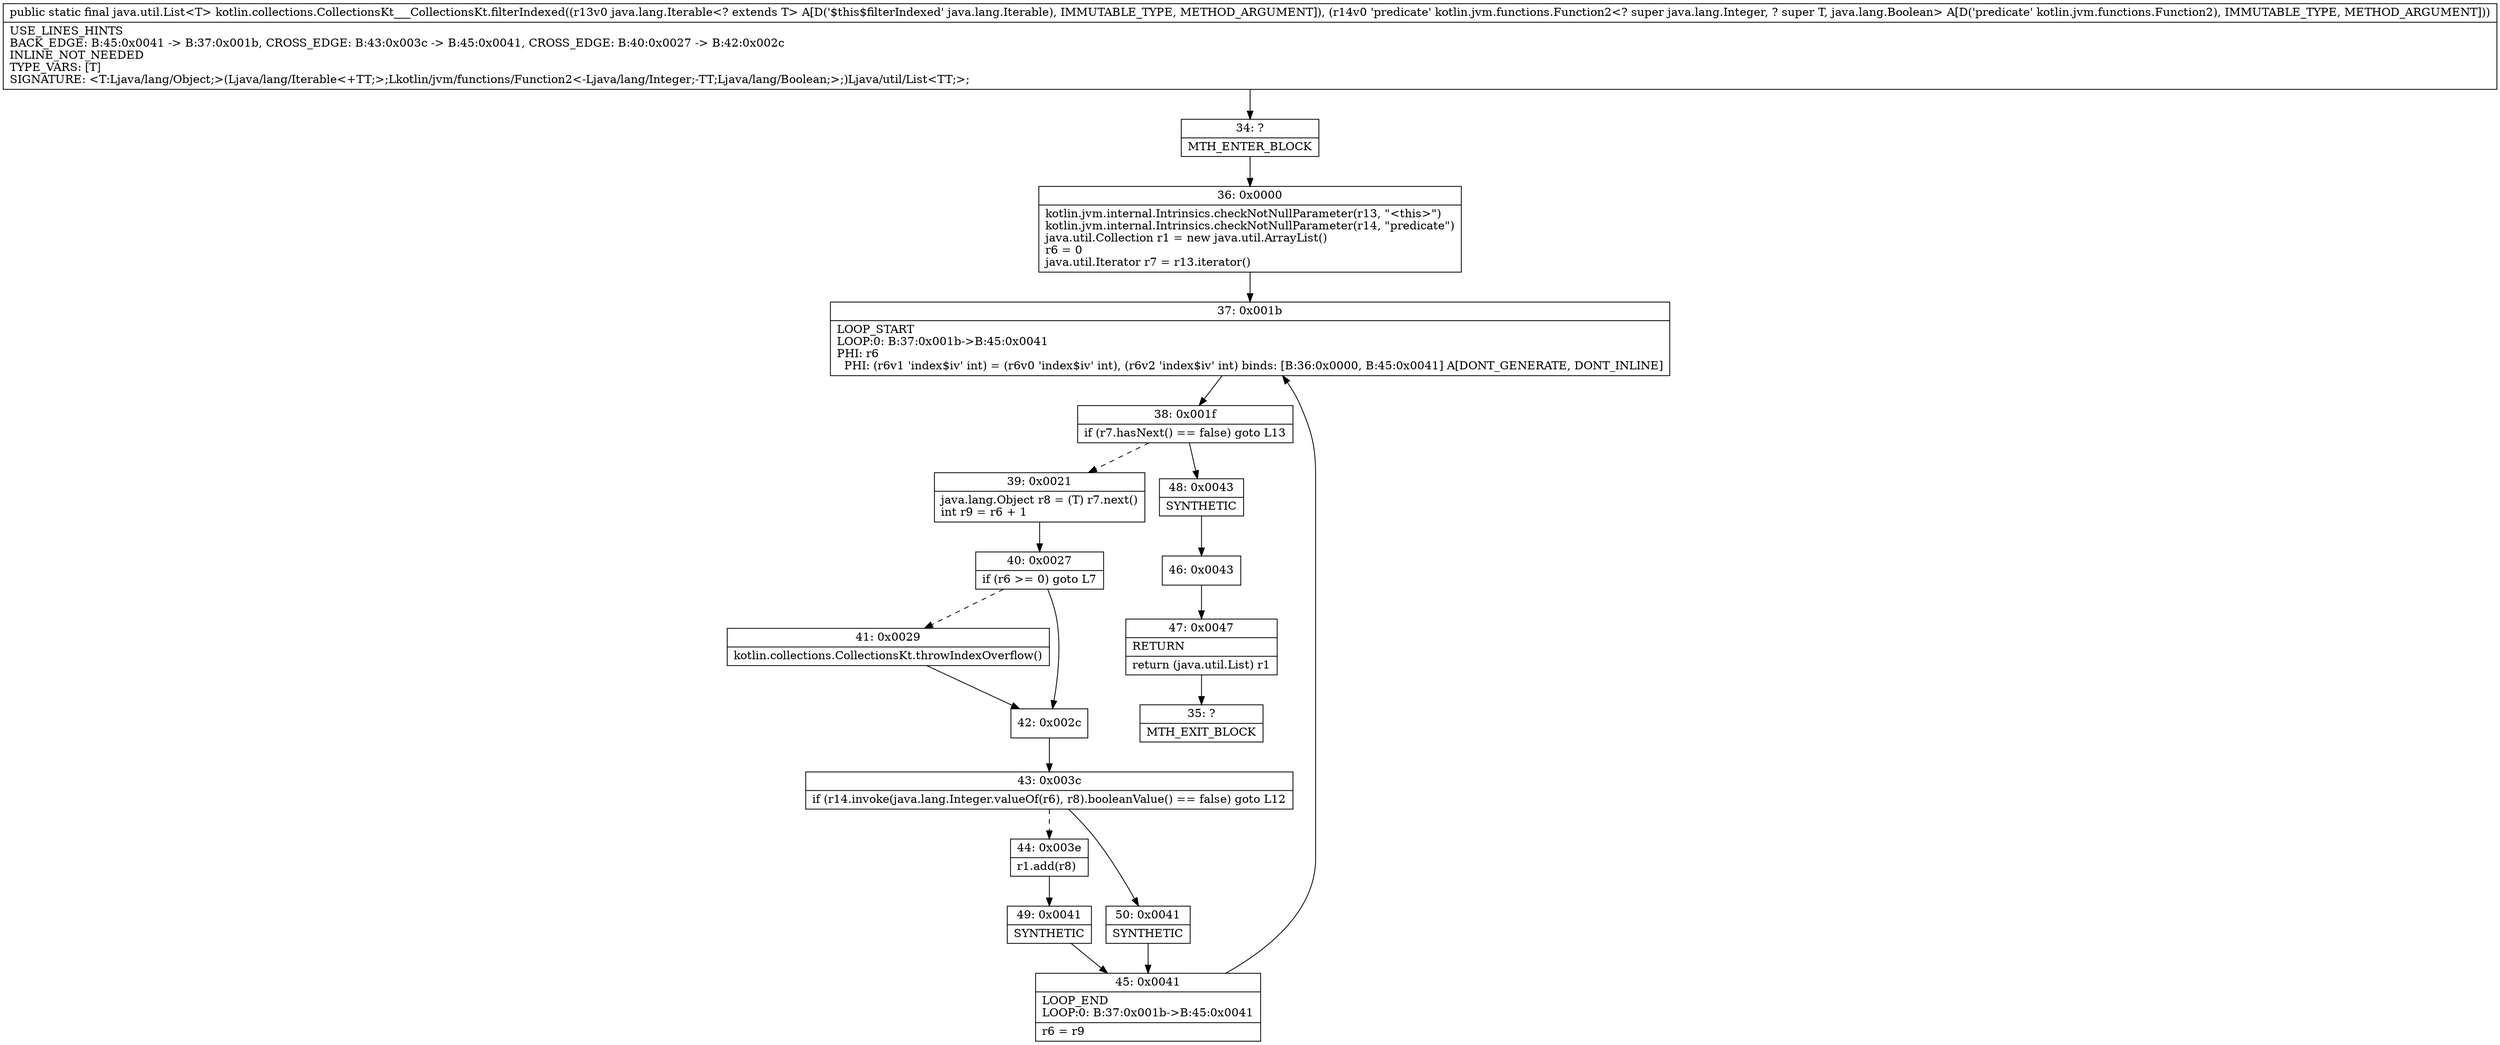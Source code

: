 digraph "CFG forkotlin.collections.CollectionsKt___CollectionsKt.filterIndexed(Ljava\/lang\/Iterable;Lkotlin\/jvm\/functions\/Function2;)Ljava\/util\/List;" {
Node_34 [shape=record,label="{34\:\ ?|MTH_ENTER_BLOCK\l}"];
Node_36 [shape=record,label="{36\:\ 0x0000|kotlin.jvm.internal.Intrinsics.checkNotNullParameter(r13, \"\<this\>\")\lkotlin.jvm.internal.Intrinsics.checkNotNullParameter(r14, \"predicate\")\ljava.util.Collection r1 = new java.util.ArrayList()\lr6 = 0\ljava.util.Iterator r7 = r13.iterator()\l}"];
Node_37 [shape=record,label="{37\:\ 0x001b|LOOP_START\lLOOP:0: B:37:0x001b\-\>B:45:0x0041\lPHI: r6 \l  PHI: (r6v1 'index$iv' int) = (r6v0 'index$iv' int), (r6v2 'index$iv' int) binds: [B:36:0x0000, B:45:0x0041] A[DONT_GENERATE, DONT_INLINE]\l}"];
Node_38 [shape=record,label="{38\:\ 0x001f|if (r7.hasNext() == false) goto L13\l}"];
Node_39 [shape=record,label="{39\:\ 0x0021|java.lang.Object r8 = (T) r7.next()\lint r9 = r6 + 1\l}"];
Node_40 [shape=record,label="{40\:\ 0x0027|if (r6 \>= 0) goto L7\l}"];
Node_41 [shape=record,label="{41\:\ 0x0029|kotlin.collections.CollectionsKt.throwIndexOverflow()\l}"];
Node_42 [shape=record,label="{42\:\ 0x002c}"];
Node_43 [shape=record,label="{43\:\ 0x003c|if (r14.invoke(java.lang.Integer.valueOf(r6), r8).booleanValue() == false) goto L12\l}"];
Node_44 [shape=record,label="{44\:\ 0x003e|r1.add(r8)\l}"];
Node_49 [shape=record,label="{49\:\ 0x0041|SYNTHETIC\l}"];
Node_45 [shape=record,label="{45\:\ 0x0041|LOOP_END\lLOOP:0: B:37:0x001b\-\>B:45:0x0041\l|r6 = r9\l}"];
Node_50 [shape=record,label="{50\:\ 0x0041|SYNTHETIC\l}"];
Node_48 [shape=record,label="{48\:\ 0x0043|SYNTHETIC\l}"];
Node_46 [shape=record,label="{46\:\ 0x0043}"];
Node_47 [shape=record,label="{47\:\ 0x0047|RETURN\l|return (java.util.List) r1\l}"];
Node_35 [shape=record,label="{35\:\ ?|MTH_EXIT_BLOCK\l}"];
MethodNode[shape=record,label="{public static final java.util.List\<T\> kotlin.collections.CollectionsKt___CollectionsKt.filterIndexed((r13v0 java.lang.Iterable\<? extends T\> A[D('$this$filterIndexed' java.lang.Iterable), IMMUTABLE_TYPE, METHOD_ARGUMENT]), (r14v0 'predicate' kotlin.jvm.functions.Function2\<? super java.lang.Integer, ? super T, java.lang.Boolean\> A[D('predicate' kotlin.jvm.functions.Function2), IMMUTABLE_TYPE, METHOD_ARGUMENT]))  | USE_LINES_HINTS\lBACK_EDGE: B:45:0x0041 \-\> B:37:0x001b, CROSS_EDGE: B:43:0x003c \-\> B:45:0x0041, CROSS_EDGE: B:40:0x0027 \-\> B:42:0x002c\lINLINE_NOT_NEEDED\lTYPE_VARS: [T]\lSIGNATURE: \<T:Ljava\/lang\/Object;\>(Ljava\/lang\/Iterable\<+TT;\>;Lkotlin\/jvm\/functions\/Function2\<\-Ljava\/lang\/Integer;\-TT;Ljava\/lang\/Boolean;\>;)Ljava\/util\/List\<TT;\>;\l}"];
MethodNode -> Node_34;Node_34 -> Node_36;
Node_36 -> Node_37;
Node_37 -> Node_38;
Node_38 -> Node_39[style=dashed];
Node_38 -> Node_48;
Node_39 -> Node_40;
Node_40 -> Node_41[style=dashed];
Node_40 -> Node_42;
Node_41 -> Node_42;
Node_42 -> Node_43;
Node_43 -> Node_44[style=dashed];
Node_43 -> Node_50;
Node_44 -> Node_49;
Node_49 -> Node_45;
Node_45 -> Node_37;
Node_50 -> Node_45;
Node_48 -> Node_46;
Node_46 -> Node_47;
Node_47 -> Node_35;
}

